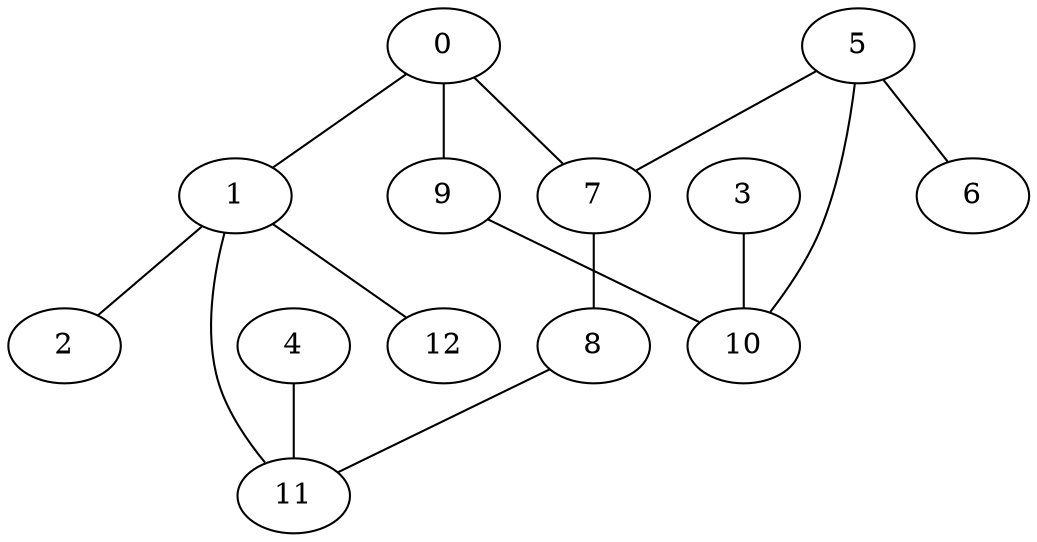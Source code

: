 graph "sampletest150-mod3_image14.bmp" {
	0	 [type=intersection,
		x=190,
		y=321];
	1	 [type=intersection,
		x=186,
		y=320];
	0 -- 1	 [angle0=".24",
		frequency=1,
		type0=line];
	7	 [type=intersection,
		x=315,
		y=172];
	0 -- 7	 [angle0="-.87",
		frequency=1,
		type0=line];
	9	 [type=corner,
		x=262,
		y=352];
	0 -- 9	 [angle0=".41",
		frequency=1,
		type0=line];
	2	 [type=endpoint,
		x=104,
		y=432];
	1 -- 2	 [angle0="-.94",
		frequency=1,
		type0=line];
	11	 [type=intersection,
		x=82,
		y=262];
	1 -- 11	 [angle0=".51",
		frequency=1,
		type0=line];
	12	 [type=endpoint,
		x=240,
		y=352];
	1 -- 12	 [angle0=".53",
		frequency=1,
		type0=line];
	3	 [type=endpoint,
		x=549,
		y=250];
	10	 [type=intersection,
		x=435,
		y=263];
	3 -- 10	 [angle0="-.11",
		frequency=1,
		type0=line];
	4	 [type=endpoint,
		x="-9",
		y=276];
	4 -- 11	 [angle0="-.15",
		frequency=1,
		type0=line];
	5	 [type=intersection,
		x=317,
		y=186];
	6	 [type=endpoint,
		x=370,
		y=103];
	5 -- 6	 [angle0="-1.00",
		frequency=1,
		type0=line];
	5 -- 7	 [angle0="1.43",
		frequency=1,
		type0=line];
	5 -- 10	 [angle0=".58",
		frequency=1,
		type0=line];
	8	 [type=corner,
		x=242,
		y=170];
	7 -- 8	 [angle0=".03",
		frequency=1,
		type0=line];
	8 -- 11	 [angle0="-.52",
		frequency=1,
		type0=line];
	9 -- 10	 [angle0="-.48",
		frequency=1,
		type0=line];
}
